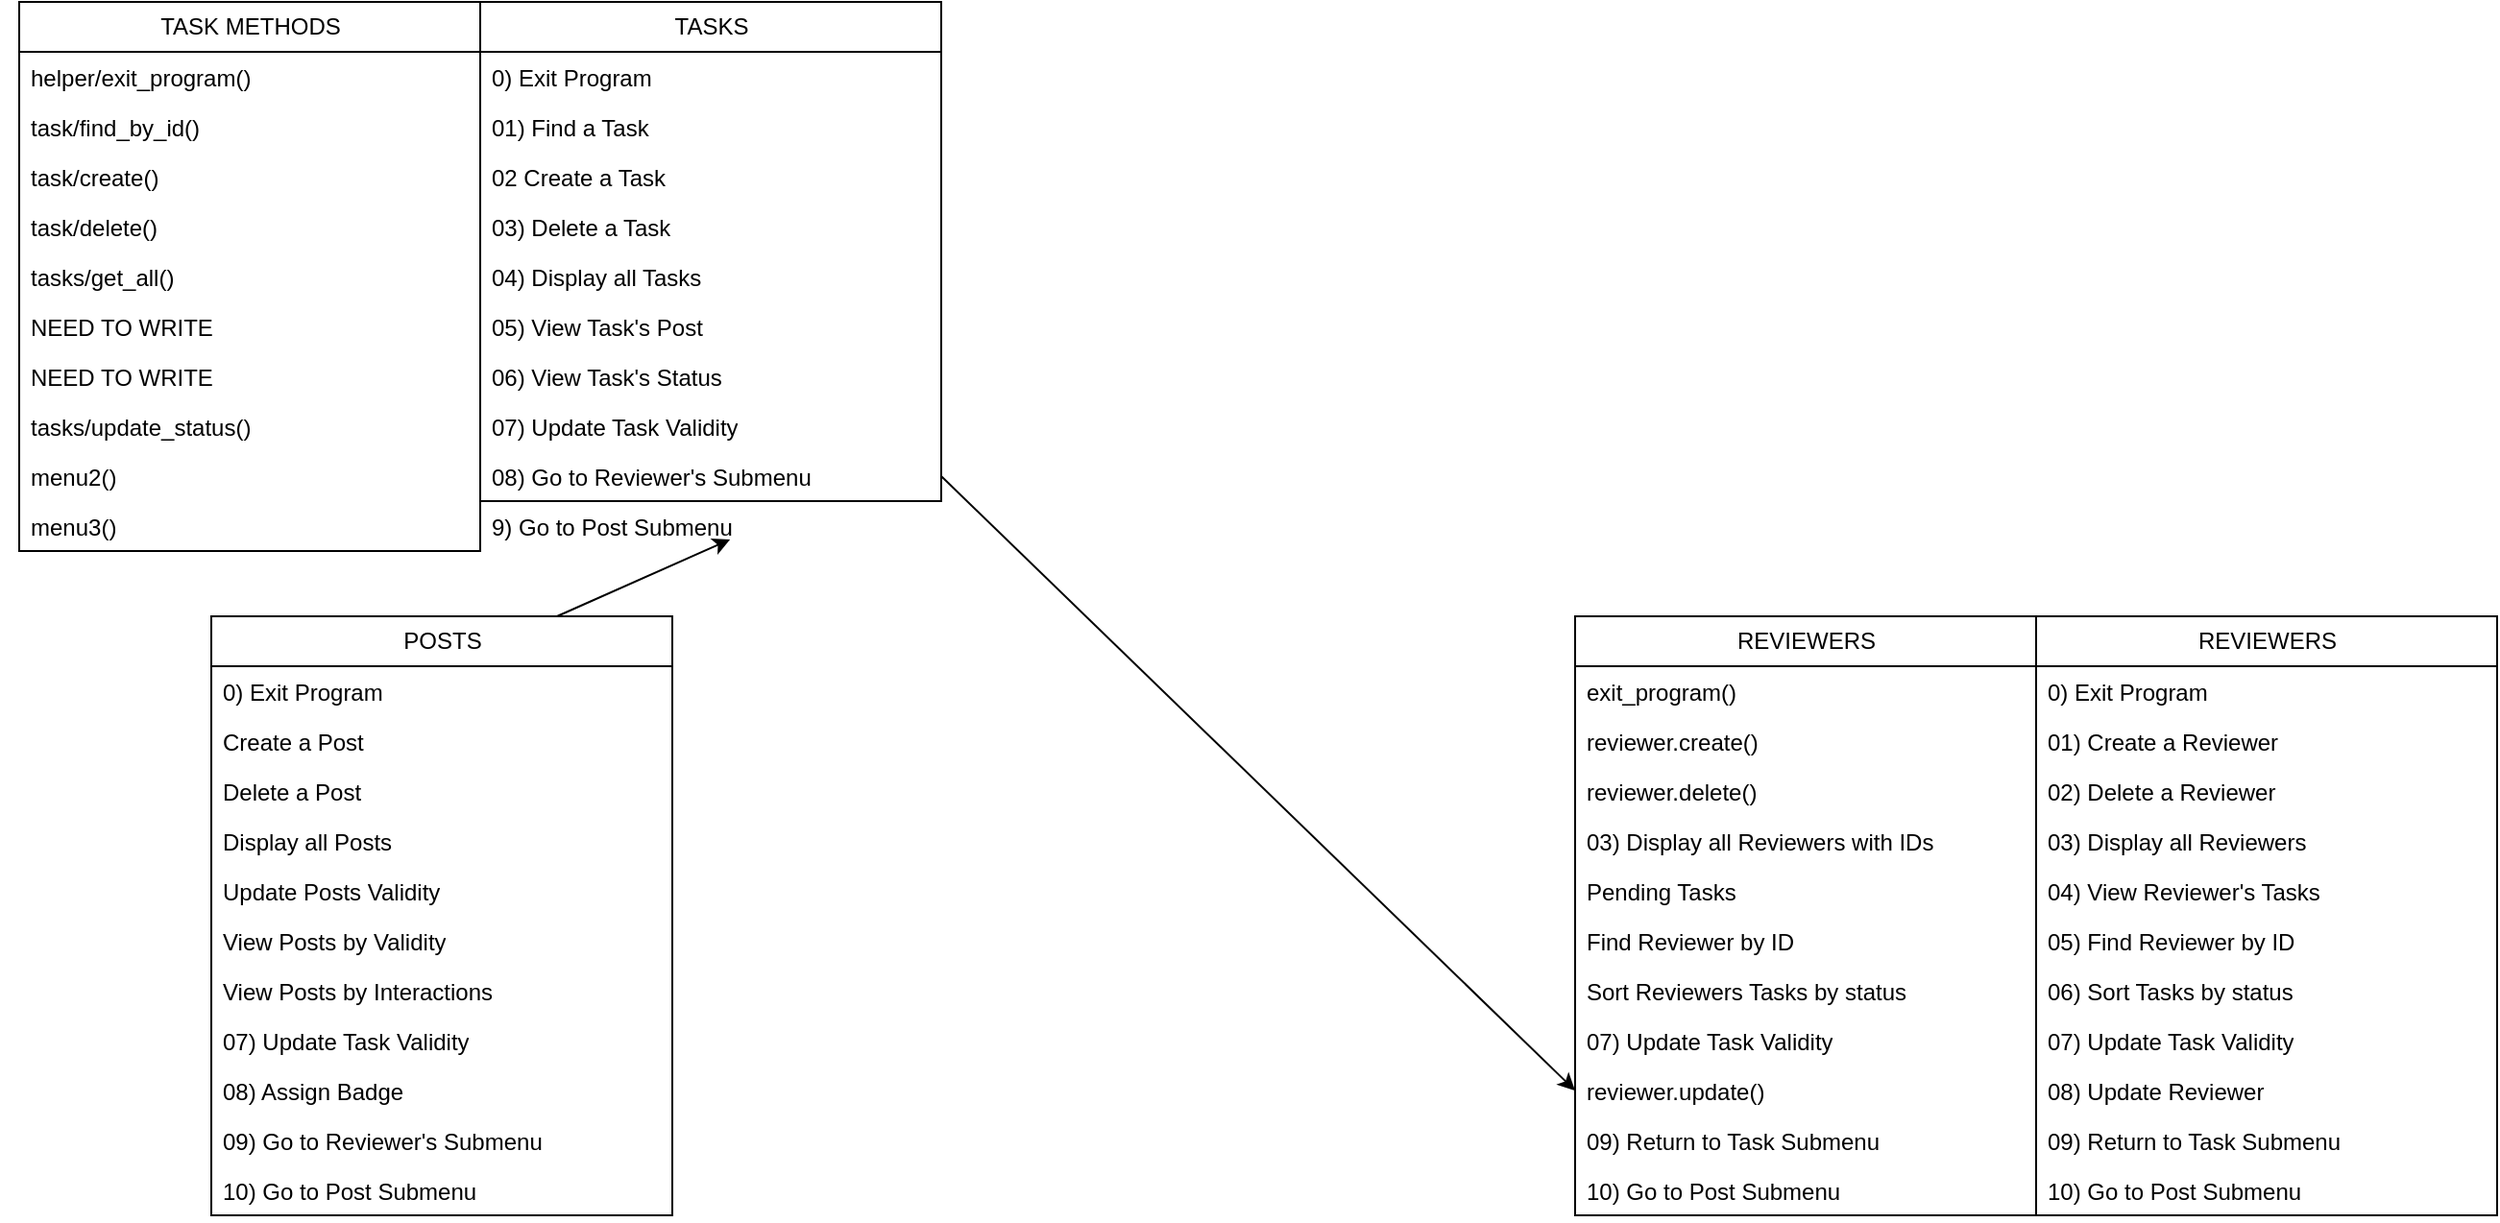 <mxfile>
    <diagram id="dCoHHdIn2IzMVLee5oRb" name="v1">
        <mxGraphModel dx="1571" dy="2001" grid="1" gridSize="10" guides="1" tooltips="1" connect="1" arrows="1" fold="1" page="1" pageScale="1" pageWidth="850" pageHeight="1100" math="0" shadow="0">
            <root>
                <mxCell id="0"/>
                <mxCell id="1" parent="0"/>
                <mxCell id="71" value="REVIEWERS" style="swimlane;fontStyle=0;childLayout=stackLayout;horizontal=1;startSize=26;fillColor=none;horizontalStack=0;resizeParent=1;resizeParentMax=0;resizeLast=0;collapsible=1;marginBottom=0;html=1;movable=1;resizable=1;rotatable=1;deletable=1;editable=1;connectable=1;" parent="1" vertex="1">
                    <mxGeometry x="200" y="-610" width="240" height="312" as="geometry"/>
                </mxCell>
                <mxCell id="72" value="exit_program()" style="text;strokeColor=none;fillColor=none;align=left;verticalAlign=top;spacingLeft=4;spacingRight=4;overflow=hidden;rotatable=0;points=[[0,0.5],[1,0.5]];portConstraint=eastwest;whiteSpace=wrap;html=1;" parent="71" vertex="1">
                    <mxGeometry y="26" width="240" height="26" as="geometry"/>
                </mxCell>
                <mxCell id="73" value="reviewer.create()" style="text;strokeColor=none;fillColor=none;align=left;verticalAlign=top;spacingLeft=4;spacingRight=4;overflow=hidden;rotatable=0;points=[[0,0.5],[1,0.5]];portConstraint=eastwest;whiteSpace=wrap;html=1;" parent="71" vertex="1">
                    <mxGeometry y="52" width="240" height="26" as="geometry"/>
                </mxCell>
                <mxCell id="74" value="reviewer.delete()" style="text;strokeColor=none;fillColor=none;align=left;verticalAlign=top;spacingLeft=4;spacingRight=4;overflow=hidden;rotatable=0;points=[[0,0.5],[1,0.5]];portConstraint=eastwest;whiteSpace=wrap;html=1;" parent="71" vertex="1">
                    <mxGeometry y="78" width="240" height="26" as="geometry"/>
                </mxCell>
                <mxCell id="75" value="03) Display all Reviewers with IDs" style="text;strokeColor=none;fillColor=none;align=left;verticalAlign=top;spacingLeft=4;spacingRight=4;overflow=hidden;rotatable=0;points=[[0,0.5],[1,0.5]];portConstraint=eastwest;whiteSpace=wrap;html=1;" parent="71" vertex="1">
                    <mxGeometry y="104" width="240" height="26" as="geometry"/>
                </mxCell>
                <mxCell id="76" value="Pending Tasks" style="text;strokeColor=none;fillColor=none;align=left;verticalAlign=top;spacingLeft=4;spacingRight=4;overflow=hidden;rotatable=0;points=[[0,0.5],[1,0.5]];portConstraint=eastwest;whiteSpace=wrap;html=1;" parent="71" vertex="1">
                    <mxGeometry y="130" width="240" height="26" as="geometry"/>
                </mxCell>
                <mxCell id="78" value="Find Reviewer by ID" style="text;strokeColor=none;fillColor=none;align=left;verticalAlign=top;spacingLeft=4;spacingRight=4;overflow=hidden;rotatable=0;points=[[0,0.5],[1,0.5]];portConstraint=eastwest;whiteSpace=wrap;html=1;" parent="71" vertex="1">
                    <mxGeometry y="156" width="240" height="26" as="geometry"/>
                </mxCell>
                <mxCell id="87" value="Sort Reviewers Tasks by status" style="text;strokeColor=none;fillColor=none;align=left;verticalAlign=top;spacingLeft=4;spacingRight=4;overflow=hidden;rotatable=0;points=[[0,0.5],[1,0.5]];portConstraint=eastwest;whiteSpace=wrap;html=1;" parent="71" vertex="1">
                    <mxGeometry y="182" width="240" height="26" as="geometry"/>
                </mxCell>
                <mxCell id="79" value="07) Update Task Validity" style="text;strokeColor=none;fillColor=none;align=left;verticalAlign=top;spacingLeft=4;spacingRight=4;overflow=hidden;rotatable=0;points=[[0,0.5],[1,0.5]];portConstraint=eastwest;whiteSpace=wrap;html=1;" parent="71" vertex="1">
                    <mxGeometry y="208" width="240" height="26" as="geometry"/>
                </mxCell>
                <mxCell id="86" value="reviewer.update()" style="text;strokeColor=none;fillColor=none;align=left;verticalAlign=top;spacingLeft=4;spacingRight=4;overflow=hidden;rotatable=0;points=[[0,0.5],[1,0.5]];portConstraint=eastwest;whiteSpace=wrap;html=1;" parent="71" vertex="1">
                    <mxGeometry y="234" width="240" height="26" as="geometry"/>
                </mxCell>
                <mxCell id="81" value="09) Return to Task Submenu" style="text;strokeColor=none;fillColor=none;align=left;verticalAlign=top;spacingLeft=4;spacingRight=4;overflow=hidden;rotatable=0;points=[[0,0.5],[1,0.5]];portConstraint=eastwest;whiteSpace=wrap;html=1;" parent="71" vertex="1">
                    <mxGeometry y="260" width="240" height="26" as="geometry"/>
                </mxCell>
                <mxCell id="82" value="10) Go to Post Submenu" style="text;strokeColor=none;fillColor=none;align=left;verticalAlign=top;spacingLeft=4;spacingRight=4;overflow=hidden;rotatable=0;points=[[0,0.5],[1,0.5]];portConstraint=eastwest;whiteSpace=wrap;html=1;" parent="71" vertex="1">
                    <mxGeometry y="286" width="240" height="26" as="geometry"/>
                </mxCell>
                <mxCell id="91" value="REVIEWERS" style="swimlane;fontStyle=0;childLayout=stackLayout;horizontal=1;startSize=26;fillColor=none;horizontalStack=0;resizeParent=1;resizeParentMax=0;resizeLast=0;collapsible=1;marginBottom=0;html=1;" parent="1" vertex="1">
                    <mxGeometry x="440" y="-610" width="240" height="312" as="geometry"/>
                </mxCell>
                <mxCell id="92" value="0) Exit Program&lt;br&gt;" style="text;strokeColor=none;fillColor=none;align=left;verticalAlign=top;spacingLeft=4;spacingRight=4;overflow=hidden;rotatable=0;points=[[0,0.5],[1,0.5]];portConstraint=eastwest;whiteSpace=wrap;html=1;" parent="91" vertex="1">
                    <mxGeometry y="26" width="240" height="26" as="geometry"/>
                </mxCell>
                <mxCell id="93" value="01) Create a Reviewer" style="text;strokeColor=none;fillColor=none;align=left;verticalAlign=top;spacingLeft=4;spacingRight=4;overflow=hidden;rotatable=0;points=[[0,0.5],[1,0.5]];portConstraint=eastwest;whiteSpace=wrap;html=1;" parent="91" vertex="1">
                    <mxGeometry y="52" width="240" height="26" as="geometry"/>
                </mxCell>
                <mxCell id="94" value="02) Delete a Reviewer" style="text;strokeColor=none;fillColor=none;align=left;verticalAlign=top;spacingLeft=4;spacingRight=4;overflow=hidden;rotatable=0;points=[[0,0.5],[1,0.5]];portConstraint=eastwest;whiteSpace=wrap;html=1;" parent="91" vertex="1">
                    <mxGeometry y="78" width="240" height="26" as="geometry"/>
                </mxCell>
                <mxCell id="95" value="03) Display all Reviewers" style="text;strokeColor=none;fillColor=none;align=left;verticalAlign=top;spacingLeft=4;spacingRight=4;overflow=hidden;rotatable=0;points=[[0,0.5],[1,0.5]];portConstraint=eastwest;whiteSpace=wrap;html=1;" parent="91" vertex="1">
                    <mxGeometry y="104" width="240" height="26" as="geometry"/>
                </mxCell>
                <mxCell id="96" value="04) View Reviewer's Tasks" style="text;strokeColor=none;fillColor=none;align=left;verticalAlign=top;spacingLeft=4;spacingRight=4;overflow=hidden;rotatable=0;points=[[0,0.5],[1,0.5]];portConstraint=eastwest;whiteSpace=wrap;html=1;" parent="91" vertex="1">
                    <mxGeometry y="130" width="240" height="26" as="geometry"/>
                </mxCell>
                <mxCell id="97" value="05) Find Reviewer by ID" style="text;strokeColor=none;fillColor=none;align=left;verticalAlign=top;spacingLeft=4;spacingRight=4;overflow=hidden;rotatable=0;points=[[0,0.5],[1,0.5]];portConstraint=eastwest;whiteSpace=wrap;html=1;" parent="91" vertex="1">
                    <mxGeometry y="156" width="240" height="26" as="geometry"/>
                </mxCell>
                <mxCell id="98" value="06) Sort Tasks by status" style="text;strokeColor=none;fillColor=none;align=left;verticalAlign=top;spacingLeft=4;spacingRight=4;overflow=hidden;rotatable=0;points=[[0,0.5],[1,0.5]];portConstraint=eastwest;whiteSpace=wrap;html=1;" parent="91" vertex="1">
                    <mxGeometry y="182" width="240" height="26" as="geometry"/>
                </mxCell>
                <mxCell id="99" value="07) Update Task Validity" style="text;strokeColor=none;fillColor=none;align=left;verticalAlign=top;spacingLeft=4;spacingRight=4;overflow=hidden;rotatable=0;points=[[0,0.5],[1,0.5]];portConstraint=eastwest;whiteSpace=wrap;html=1;" parent="91" vertex="1">
                    <mxGeometry y="208" width="240" height="26" as="geometry"/>
                </mxCell>
                <mxCell id="100" value="08) Update Reviewer" style="text;strokeColor=none;fillColor=none;align=left;verticalAlign=top;spacingLeft=4;spacingRight=4;overflow=hidden;rotatable=0;points=[[0,0.5],[1,0.5]];portConstraint=eastwest;whiteSpace=wrap;html=1;" parent="91" vertex="1">
                    <mxGeometry y="234" width="240" height="26" as="geometry"/>
                </mxCell>
                <mxCell id="101" value="09) Return to Task Submenu" style="text;strokeColor=none;fillColor=none;align=left;verticalAlign=top;spacingLeft=4;spacingRight=4;overflow=hidden;rotatable=0;points=[[0,0.5],[1,0.5]];portConstraint=eastwest;whiteSpace=wrap;html=1;" parent="91" vertex="1">
                    <mxGeometry y="260" width="240" height="26" as="geometry"/>
                </mxCell>
                <mxCell id="102" value="10) Go to Post Submenu" style="text;strokeColor=none;fillColor=none;align=left;verticalAlign=top;spacingLeft=4;spacingRight=4;overflow=hidden;rotatable=0;points=[[0,0.5],[1,0.5]];portConstraint=eastwest;whiteSpace=wrap;html=1;" parent="91" vertex="1">
                    <mxGeometry y="286" width="240" height="26" as="geometry"/>
                </mxCell>
                <mxCell id="104" value="" style="edgeStyle=none;html=1;exitX=1;exitY=0.5;exitDx=0;exitDy=0;entryX=0;entryY=0.5;entryDx=0;entryDy=0;" parent="1" source="21" target="86" edge="1">
                    <mxGeometry relative="1" as="geometry">
                        <mxPoint x="100" y="-190" as="targetPoint"/>
                    </mxGeometry>
                </mxCell>
                <mxCell id="83" value="" style="group;movable=0;resizable=0;rotatable=0;deletable=0;editable=0;connectable=0;" parent="1" vertex="1" connectable="0">
                    <mxGeometry x="-620" y="-810" width="480" height="512" as="geometry"/>
                </mxCell>
                <mxCell id="106" value="" style="group" parent="83" vertex="1" connectable="0">
                    <mxGeometry x="10" y="-120" width="480" height="286" as="geometry"/>
                </mxCell>
                <mxCell id="3" value="TASKS" style="swimlane;fontStyle=0;childLayout=stackLayout;horizontal=1;startSize=26;fillColor=none;horizontalStack=0;resizeParent=1;resizeParentMax=0;resizeLast=0;collapsible=1;marginBottom=0;html=1;" parent="106" vertex="1">
                    <mxGeometry x="240" width="240" height="260" as="geometry"/>
                </mxCell>
                <mxCell id="4" value="0) Exit Program&lt;br&gt;" style="text;strokeColor=none;fillColor=none;align=left;verticalAlign=top;spacingLeft=4;spacingRight=4;overflow=hidden;rotatable=0;points=[[0,0.5],[1,0.5]];portConstraint=eastwest;whiteSpace=wrap;html=1;" parent="3" vertex="1">
                    <mxGeometry y="26" width="240" height="26" as="geometry"/>
                </mxCell>
                <mxCell id="84" value="01) Find a Task" style="text;strokeColor=none;fillColor=none;align=left;verticalAlign=top;spacingLeft=4;spacingRight=4;overflow=hidden;rotatable=0;points=[[0,0.5],[1,0.5]];portConstraint=eastwest;whiteSpace=wrap;html=1;" parent="3" vertex="1">
                    <mxGeometry y="52" width="240" height="26" as="geometry"/>
                </mxCell>
                <mxCell id="5" value="02 Create a Task" style="text;strokeColor=none;fillColor=none;align=left;verticalAlign=top;spacingLeft=4;spacingRight=4;overflow=hidden;rotatable=0;points=[[0,0.5],[1,0.5]];portConstraint=eastwest;whiteSpace=wrap;html=1;" parent="3" vertex="1">
                    <mxGeometry y="78" width="240" height="26" as="geometry"/>
                </mxCell>
                <mxCell id="6" value="03) Delete a Task" style="text;strokeColor=none;fillColor=none;align=left;verticalAlign=top;spacingLeft=4;spacingRight=4;overflow=hidden;rotatable=0;points=[[0,0.5],[1,0.5]];portConstraint=eastwest;whiteSpace=wrap;html=1;" parent="3" vertex="1">
                    <mxGeometry y="104" width="240" height="26" as="geometry"/>
                </mxCell>
                <mxCell id="7" value="04) Display all Tasks" style="text;strokeColor=none;fillColor=none;align=left;verticalAlign=top;spacingLeft=4;spacingRight=4;overflow=hidden;rotatable=0;points=[[0,0.5],[1,0.5]];portConstraint=eastwest;whiteSpace=wrap;html=1;" parent="3" vertex="1">
                    <mxGeometry y="130" width="240" height="26" as="geometry"/>
                </mxCell>
                <mxCell id="8" value="05) View Task's Post" style="text;strokeColor=none;fillColor=none;align=left;verticalAlign=top;spacingLeft=4;spacingRight=4;overflow=hidden;rotatable=0;points=[[0,0.5],[1,0.5]];portConstraint=eastwest;whiteSpace=wrap;html=1;" parent="3" vertex="1">
                    <mxGeometry y="156" width="240" height="26" as="geometry"/>
                </mxCell>
                <mxCell id="16" value="06) View Task's Status" style="text;strokeColor=none;fillColor=none;align=left;verticalAlign=top;spacingLeft=4;spacingRight=4;overflow=hidden;rotatable=0;points=[[0,0.5],[1,0.5]];portConstraint=eastwest;whiteSpace=wrap;html=1;" parent="3" vertex="1">
                    <mxGeometry y="182" width="240" height="26" as="geometry"/>
                </mxCell>
                <mxCell id="17" value="07) Update Task Validity" style="text;strokeColor=none;fillColor=none;align=left;verticalAlign=top;spacingLeft=4;spacingRight=4;overflow=hidden;rotatable=0;points=[[0,0.5],[1,0.5]];portConstraint=eastwest;whiteSpace=wrap;html=1;" parent="3" vertex="1">
                    <mxGeometry y="208" width="240" height="26" as="geometry"/>
                </mxCell>
                <mxCell id="21" value="08) Go to Reviewer's Submenu" style="text;strokeColor=none;fillColor=none;align=left;verticalAlign=top;spacingLeft=4;spacingRight=4;overflow=hidden;rotatable=0;points=[[0,0.5],[1,0.5]];portConstraint=eastwest;whiteSpace=wrap;html=1;" parent="3" vertex="1">
                    <mxGeometry y="234" width="240" height="26" as="geometry"/>
                </mxCell>
                <mxCell id="47" value="TASK METHODS" style="swimlane;fontStyle=0;childLayout=stackLayout;horizontal=1;startSize=26;fillColor=none;horizontalStack=0;resizeParent=1;resizeParentMax=0;resizeLast=0;collapsible=1;marginBottom=0;html=1;" parent="106" vertex="1">
                    <mxGeometry width="240" height="286" as="geometry"/>
                </mxCell>
                <mxCell id="85" value="helper/exit_program()&lt;span style=&quot;white-space: pre;&quot;&gt;&#9;&lt;/span&gt;" style="text;strokeColor=none;fillColor=none;align=left;verticalAlign=top;spacingLeft=4;spacingRight=4;overflow=hidden;rotatable=0;points=[[0,0.5],[1,0.5]];portConstraint=eastwest;whiteSpace=wrap;html=1;" parent="47" vertex="1">
                    <mxGeometry y="26" width="240" height="26" as="geometry"/>
                </mxCell>
                <mxCell id="48" value="task/find_by_id()&lt;span style=&quot;white-space: pre;&quot;&gt;&#9;&lt;/span&gt;" style="text;strokeColor=none;fillColor=none;align=left;verticalAlign=top;spacingLeft=4;spacingRight=4;overflow=hidden;rotatable=0;points=[[0,0.5],[1,0.5]];portConstraint=eastwest;whiteSpace=wrap;html=1;" parent="47" vertex="1">
                    <mxGeometry y="52" width="240" height="26" as="geometry"/>
                </mxCell>
                <mxCell id="49" value="task/create()" style="text;strokeColor=none;fillColor=none;align=left;verticalAlign=top;spacingLeft=4;spacingRight=4;overflow=hidden;rotatable=0;points=[[0,0.5],[1,0.5]];portConstraint=eastwest;whiteSpace=wrap;html=1;" parent="47" vertex="1">
                    <mxGeometry y="78" width="240" height="26" as="geometry"/>
                </mxCell>
                <mxCell id="50" value="task/delete()" style="text;strokeColor=none;fillColor=none;align=left;verticalAlign=top;spacingLeft=4;spacingRight=4;overflow=hidden;rotatable=0;points=[[0,0.5],[1,0.5]];portConstraint=eastwest;whiteSpace=wrap;html=1;" parent="47" vertex="1">
                    <mxGeometry y="104" width="240" height="26" as="geometry"/>
                </mxCell>
                <mxCell id="51" value="tasks/get_all()" style="text;strokeColor=none;fillColor=none;align=left;verticalAlign=top;spacingLeft=4;spacingRight=4;overflow=hidden;rotatable=0;points=[[0,0.5],[1,0.5]];portConstraint=eastwest;whiteSpace=wrap;html=1;" parent="47" vertex="1">
                    <mxGeometry y="130" width="240" height="26" as="geometry"/>
                </mxCell>
                <mxCell id="52" value="NEED TO WRITE" style="text;strokeColor=none;fillColor=none;align=left;verticalAlign=top;spacingLeft=4;spacingRight=4;overflow=hidden;rotatable=0;points=[[0,0.5],[1,0.5]];portConstraint=eastwest;whiteSpace=wrap;html=1;" parent="47" vertex="1">
                    <mxGeometry y="156" width="240" height="26" as="geometry"/>
                </mxCell>
                <mxCell id="54" value="NEED TO WRITE" style="text;strokeColor=none;fillColor=none;align=left;verticalAlign=top;spacingLeft=4;spacingRight=4;overflow=hidden;rotatable=0;points=[[0,0.5],[1,0.5]];portConstraint=eastwest;whiteSpace=wrap;html=1;" parent="47" vertex="1">
                    <mxGeometry y="182" width="240" height="26" as="geometry"/>
                </mxCell>
                <mxCell id="55" value="tasks/update_status()" style="text;strokeColor=none;fillColor=none;align=left;verticalAlign=top;spacingLeft=4;spacingRight=4;overflow=hidden;rotatable=0;points=[[0,0.5],[1,0.5]];portConstraint=eastwest;whiteSpace=wrap;html=1;" parent="47" vertex="1">
                    <mxGeometry y="208" width="240" height="26" as="geometry"/>
                </mxCell>
                <mxCell id="57" value="menu2()" style="text;strokeColor=none;fillColor=none;align=left;verticalAlign=top;spacingLeft=4;spacingRight=4;overflow=hidden;rotatable=0;points=[[0,0.5],[1,0.5]];portConstraint=eastwest;whiteSpace=wrap;html=1;" parent="47" vertex="1">
                    <mxGeometry y="234" width="240" height="26" as="geometry"/>
                </mxCell>
                <mxCell id="58" value="menu3()" style="text;strokeColor=none;fillColor=none;align=left;verticalAlign=top;spacingLeft=4;spacingRight=4;overflow=hidden;rotatable=0;points=[[0,0.5],[1,0.5]];portConstraint=eastwest;whiteSpace=wrap;html=1;" parent="47" vertex="1">
                    <mxGeometry y="260" width="240" height="26" as="geometry"/>
                </mxCell>
                <mxCell id="33" value="9) Go to Post Submenu" style="text;strokeColor=none;fillColor=none;align=left;verticalAlign=top;spacingLeft=4;spacingRight=4;overflow=hidden;rotatable=0;points=[[0,0.5],[1,0.5]];portConstraint=eastwest;whiteSpace=wrap;html=1;" parent="106" vertex="1">
                    <mxGeometry x="240" y="260" width="240" height="26" as="geometry"/>
                </mxCell>
                <mxCell id="59" value="POSTS" style="swimlane;fontStyle=0;childLayout=stackLayout;horizontal=1;startSize=26;fillColor=none;horizontalStack=0;resizeParent=1;resizeParentMax=0;resizeLast=0;collapsible=1;marginBottom=0;html=1;movable=0;resizable=0;rotatable=0;deletable=0;editable=0;connectable=0;" parent="83" vertex="1">
                    <mxGeometry x="110" y="200" width="240" height="312" as="geometry"/>
                </mxCell>
                <mxCell id="60" value="0) Exit Program&lt;br&gt;" style="text;strokeColor=none;fillColor=none;align=left;verticalAlign=top;spacingLeft=4;spacingRight=4;overflow=hidden;rotatable=0;points=[[0,0.5],[1,0.5]];portConstraint=eastwest;whiteSpace=wrap;html=1;" parent="59" vertex="1">
                    <mxGeometry y="26" width="240" height="26" as="geometry"/>
                </mxCell>
                <mxCell id="61" value="Create a Post&lt;span style=&quot;white-space: pre;&quot;&gt;&#9;&lt;/span&gt;" style="text;strokeColor=none;fillColor=none;align=left;verticalAlign=top;spacingLeft=4;spacingRight=4;overflow=hidden;rotatable=0;points=[[0,0.5],[1,0.5]];portConstraint=eastwest;whiteSpace=wrap;html=1;" parent="59" vertex="1">
                    <mxGeometry y="52" width="240" height="26" as="geometry"/>
                </mxCell>
                <mxCell id="62" value="Delete a Post" style="text;strokeColor=none;fillColor=none;align=left;verticalAlign=top;spacingLeft=4;spacingRight=4;overflow=hidden;rotatable=0;points=[[0,0.5],[1,0.5]];portConstraint=eastwest;whiteSpace=wrap;html=1;" parent="59" vertex="1">
                    <mxGeometry y="78" width="240" height="26" as="geometry"/>
                </mxCell>
                <mxCell id="63" value="Display all Posts" style="text;strokeColor=none;fillColor=none;align=left;verticalAlign=top;spacingLeft=4;spacingRight=4;overflow=hidden;rotatable=0;points=[[0,0.5],[1,0.5]];portConstraint=eastwest;whiteSpace=wrap;html=1;" parent="59" vertex="1">
                    <mxGeometry y="104" width="240" height="26" as="geometry"/>
                </mxCell>
                <mxCell id="64" value="Update Posts Validity" style="text;strokeColor=none;fillColor=none;align=left;verticalAlign=top;spacingLeft=4;spacingRight=4;overflow=hidden;rotatable=0;points=[[0,0.5],[1,0.5]];portConstraint=eastwest;whiteSpace=wrap;html=1;" parent="59" vertex="1">
                    <mxGeometry y="130" width="240" height="26" as="geometry"/>
                </mxCell>
                <mxCell id="65" value="View Posts by Validity" style="text;strokeColor=none;fillColor=none;align=left;verticalAlign=top;spacingLeft=4;spacingRight=4;overflow=hidden;rotatable=0;points=[[0,0.5],[1,0.5]];portConstraint=eastwest;whiteSpace=wrap;html=1;" parent="59" vertex="1">
                    <mxGeometry y="156" width="240" height="26" as="geometry"/>
                </mxCell>
                <mxCell id="66" value="View Posts by Interactions" style="text;strokeColor=none;fillColor=none;align=left;verticalAlign=top;spacingLeft=4;spacingRight=4;overflow=hidden;rotatable=0;points=[[0,0.5],[1,0.5]];portConstraint=eastwest;whiteSpace=wrap;html=1;" parent="59" vertex="1">
                    <mxGeometry y="182" width="240" height="26" as="geometry"/>
                </mxCell>
                <mxCell id="67" value="07) Update Task Validity" style="text;strokeColor=none;fillColor=none;align=left;verticalAlign=top;spacingLeft=4;spacingRight=4;overflow=hidden;rotatable=0;points=[[0,0.5],[1,0.5]];portConstraint=eastwest;whiteSpace=wrap;html=1;" parent="59" vertex="1">
                    <mxGeometry y="208" width="240" height="26" as="geometry"/>
                </mxCell>
                <mxCell id="68" value="08) Assign Badge" style="text;strokeColor=none;fillColor=none;align=left;verticalAlign=top;spacingLeft=4;spacingRight=4;overflow=hidden;rotatable=0;points=[[0,0.5],[1,0.5]];portConstraint=eastwest;whiteSpace=wrap;html=1;" parent="59" vertex="1">
                    <mxGeometry y="234" width="240" height="26" as="geometry"/>
                </mxCell>
                <mxCell id="69" value="09) Go to Reviewer's Submenu" style="text;strokeColor=none;fillColor=none;align=left;verticalAlign=top;spacingLeft=4;spacingRight=4;overflow=hidden;rotatable=0;points=[[0,0.5],[1,0.5]];portConstraint=eastwest;whiteSpace=wrap;html=1;" parent="59" vertex="1">
                    <mxGeometry y="260" width="240" height="26" as="geometry"/>
                </mxCell>
                <mxCell id="70" value="10) Go to Post Submenu" style="text;strokeColor=none;fillColor=none;align=left;verticalAlign=top;spacingLeft=4;spacingRight=4;overflow=hidden;rotatable=0;points=[[0,0.5],[1,0.5]];portConstraint=eastwest;whiteSpace=wrap;html=1;" parent="59" vertex="1">
                    <mxGeometry y="286" width="240" height="26" as="geometry"/>
                </mxCell>
                <mxCell id="105" style="edgeStyle=none;html=1;exitX=0.75;exitY=0;exitDx=0;exitDy=0;entryX=0.542;entryY=0.769;entryDx=0;entryDy=0;entryPerimeter=0;" parent="83" source="59" target="33" edge="1">
                    <mxGeometry relative="1" as="geometry"/>
                </mxCell>
            </root>
        </mxGraphModel>
    </diagram>
    <diagram id="bLuSX-qSg3azr8OsAlMV" name="v2">
        <mxGraphModel dx="1965" dy="2025" grid="1" gridSize="10" guides="1" tooltips="1" connect="1" arrows="1" fold="1" page="1" pageScale="1" pageWidth="827" pageHeight="1169" background="#004C99" math="0" shadow="0">
            <root>
                <mxCell id="0"/>
                <mxCell id="1" parent="0"/>
                <mxCell id="aPt9Pd0eixnxKjpvY2Bq-13" value="REVIEWERS" style="swimlane;fontStyle=0;childLayout=stackLayout;horizontal=1;startSize=26;fillColor=none;horizontalStack=0;resizeParent=1;resizeParentMax=0;resizeLast=0;collapsible=1;marginBottom=0;html=1;" vertex="1" parent="1">
                    <mxGeometry x="60" y="-1092" width="240" height="52" as="geometry"/>
                </mxCell>
                <mxCell id="aPt9Pd0eixnxKjpvY2Bq-26" value="" style="group;movable=0;resizable=0;rotatable=0;deletable=0;editable=0;connectable=0;" vertex="1" connectable="0" parent="1">
                    <mxGeometry x="-620" y="-810" width="1710" height="520" as="geometry"/>
                </mxCell>
                <mxCell id="aPt9Pd0eixnxKjpvY2Bq-27" value="" style="group" vertex="1" connectable="0" parent="aPt9Pd0eixnxKjpvY2Bq-26">
                    <mxGeometry x="760" y="60" width="950" height="440" as="geometry"/>
                </mxCell>
                <mxCell id="aPt9Pd0eixnxKjpvY2Bq-28" value="TASKS" style="swimlane;fontStyle=0;childLayout=stackLayout;horizontal=1;startSize=26;fillColor=none;horizontalStack=0;resizeParent=1;resizeParentMax=0;resizeLast=0;collapsible=1;marginBottom=0;html=1;" vertex="1" parent="aPt9Pd0eixnxKjpvY2Bq-27">
                    <mxGeometry x="360" y="-14.667" width="360" height="139.333" as="geometry"/>
                </mxCell>
                <mxCell id="aPt9Pd0eixnxKjpvY2Bq-30" value="01) Find a Task" style="text;strokeColor=none;fillColor=none;align=left;verticalAlign=top;spacingLeft=4;spacingRight=4;overflow=hidden;rotatable=0;points=[[0,0.5],[1,0.5]];portConstraint=eastwest;whiteSpace=wrap;html=1;" vertex="1" parent="aPt9Pd0eixnxKjpvY2Bq-28">
                    <mxGeometry y="26" width="360" height="37.778" as="geometry"/>
                </mxCell>
                <mxCell id="aPt9Pd0eixnxKjpvY2Bq-33" value="04) Display all Tasks" style="text;strokeColor=none;fillColor=none;align=left;verticalAlign=top;spacingLeft=4;spacingRight=4;overflow=hidden;rotatable=0;points=[[0,0.5],[1,0.5]];portConstraint=eastwest;whiteSpace=wrap;html=1;" vertex="1" parent="aPt9Pd0eixnxKjpvY2Bq-28">
                    <mxGeometry y="63.778" width="360" height="37.778" as="geometry"/>
                </mxCell>
                <mxCell id="aPt9Pd0eixnxKjpvY2Bq-31" value="02 Create a Task" style="text;strokeColor=none;fillColor=none;align=left;verticalAlign=top;spacingLeft=4;spacingRight=4;overflow=hidden;rotatable=0;points=[[0,0.5],[1,0.5]];portConstraint=eastwest;whiteSpace=wrap;html=1;" vertex="1" parent="aPt9Pd0eixnxKjpvY2Bq-28">
                    <mxGeometry y="101.556" width="360" height="37.778" as="geometry"/>
                </mxCell>
                <mxCell id="aPt9Pd0eixnxKjpvY2Bq-50" value="POSTS" style="swimlane;fontStyle=0;childLayout=stackLayout;horizontal=1;startSize=26;fillColor=none;horizontalStack=0;resizeParent=1;resizeParentMax=0;resizeLast=0;collapsible=1;marginBottom=0;html=1;movable=1;resizable=1;rotatable=1;deletable=1;editable=1;connectable=1;" vertex="1" parent="aPt9Pd0eixnxKjpvY2Bq-27">
                    <mxGeometry x="-147.789" y="122.222" width="303.158" height="89.556" as="geometry"/>
                </mxCell>
                <mxCell id="aPt9Pd0eixnxKjpvY2Bq-54" value="Display all Posts" style="text;strokeColor=none;fillColor=none;align=left;verticalAlign=top;spacingLeft=4;spacingRight=4;overflow=hidden;rotatable=0;points=[[0,0.5],[1,0.5]];portConstraint=eastwest;whiteSpace=wrap;html=1;" vertex="1" parent="aPt9Pd0eixnxKjpvY2Bq-50">
                    <mxGeometry y="26" width="303.158" height="31.778" as="geometry"/>
                </mxCell>
                <mxCell id="aPt9Pd0eixnxKjpvY2Bq-57" value="View Posts by Interactions" style="text;strokeColor=none;fillColor=none;align=left;verticalAlign=top;spacingLeft=4;spacingRight=4;overflow=hidden;rotatable=0;points=[[0,0.5],[1,0.5]];portConstraint=eastwest;whiteSpace=wrap;html=1;" vertex="1" parent="aPt9Pd0eixnxKjpvY2Bq-50">
                    <mxGeometry y="57.778" width="303.158" height="31.778" as="geometry"/>
                </mxCell>
                <mxCell id="aPt9Pd0eixnxKjpvY2Bq-53" value="Delete a Post" style="text;strokeColor=none;fillColor=none;align=left;verticalAlign=top;spacingLeft=4;spacingRight=4;overflow=hidden;rotatable=0;points=[[0,0.5],[1,0.5]];portConstraint=eastwest;whiteSpace=wrap;html=1;" vertex="1" parent="aPt9Pd0eixnxKjpvY2Bq-27">
                    <mxGeometry x="30.004" y="260.004" width="303.158" height="31.778" as="geometry"/>
                </mxCell>
                <mxCell id="aPt9Pd0eixnxKjpvY2Bq-32" value="03) Delete a Task" style="text;strokeColor=none;fillColor=none;align=left;verticalAlign=top;spacingLeft=4;spacingRight=4;overflow=hidden;rotatable=0;points=[[0,0.5],[1,0.5]];portConstraint=eastwest;whiteSpace=wrap;html=1;" vertex="1" parent="aPt9Pd0eixnxKjpvY2Bq-27">
                    <mxGeometry x="590" y="289.999" width="360" height="37.778" as="geometry"/>
                </mxCell>
                <mxCell id="aPt9Pd0eixnxKjpvY2Bq-34" value="05) View Task's Post" style="text;strokeColor=none;fillColor=none;align=left;verticalAlign=top;spacingLeft=4;spacingRight=4;overflow=hidden;rotatable=0;points=[[0,0.5],[1,0.5]];portConstraint=eastwest;whiteSpace=wrap;html=1;" vertex="1" parent="aPt9Pd0eixnxKjpvY2Bq-27">
                    <mxGeometry x="590" y="257.001" width="360" height="37.778" as="geometry"/>
                </mxCell>
                <mxCell id="aPt9Pd0eixnxKjpvY2Bq-35" value="06) View Task's Status" style="text;strokeColor=none;fillColor=none;align=left;verticalAlign=top;spacingLeft=4;spacingRight=4;overflow=hidden;rotatable=0;points=[[0,0.5],[1,0.5]];portConstraint=eastwest;whiteSpace=wrap;html=1;" vertex="1" parent="aPt9Pd0eixnxKjpvY2Bq-27">
                    <mxGeometry x="590" y="222.227" width="360" height="37.778" as="geometry"/>
                </mxCell>
                <mxCell id="aPt9Pd0eixnxKjpvY2Bq-59" value="08) Assign Badge" style="text;strokeColor=none;fillColor=none;align=left;verticalAlign=top;spacingLeft=4;spacingRight=4;overflow=hidden;rotatable=0;points=[[0,0.5],[1,0.5]];portConstraint=eastwest;whiteSpace=wrap;html=1;" vertex="1" parent="aPt9Pd0eixnxKjpvY2Bq-26">
                    <mxGeometry x="330.001" y="139.998" width="303.158" height="31.778" as="geometry"/>
                </mxCell>
                <mxCell id="aPt9Pd0eixnxKjpvY2Bq-51" value="0) Exit Program&lt;br&gt;" style="text;strokeColor=none;fillColor=none;align=left;verticalAlign=top;spacingLeft=4;spacingRight=4;overflow=hidden;rotatable=0;points=[[0,0.5],[1,0.5]];portConstraint=eastwest;whiteSpace=wrap;html=1;" vertex="1" parent="1">
                    <mxGeometry x="-250" y="-1046" width="240" height="26" as="geometry"/>
                </mxCell>
                <mxCell id="aPt9Pd0eixnxKjpvY2Bq-63" value="" style="rounded=0;html=1;fillColor=none;fontColor=#ffffff;strokeColor=#006EAF;fontFamily=Courier New;labelPosition=left;verticalLabelPosition=middle;align=right;verticalAlign=middle;" vertex="1" parent="1">
                    <mxGeometry x="-790" y="-1020" width="510" height="230" as="geometry"/>
                </mxCell>
                <mxCell id="aPt9Pd0eixnxKjpvY2Bq-64" value="Welcome Menu" style="text;strokeColor=none;fillColor=none;align=left;verticalAlign=top;spacingLeft=4;spacingRight=4;overflow=hidden;rotatable=0;points=[[0,0.5],[1,0.5]];portConstraint=eastwest;whiteSpace=wrap;html=1;" vertex="1" parent="1">
                    <mxGeometry x="-790" y="-1046" width="240" height="26" as="geometry"/>
                </mxCell>
                <mxCell id="aPt9Pd0eixnxKjpvY2Bq-65" value="Welcome text" style="text;strokeColor=none;align=center;fillColor=none;html=1;verticalAlign=middle;whiteSpace=wrap;rounded=0;fontFamily=Courier New;labelPosition=center;verticalLabelPosition=middle;" vertex="1" parent="1">
                    <mxGeometry x="-790" y="-990" width="170" height="30" as="geometry"/>
                </mxCell>
                <mxCell id="aPt9Pd0eixnxKjpvY2Bq-66" value="fake login (find reviewer by id)" style="text;strokeColor=none;align=center;fillColor=none;html=1;verticalAlign=middle;whiteSpace=wrap;rounded=0;fontFamily=Courier New;" vertex="1" parent="1">
                    <mxGeometry x="-790" y="-960" width="300" height="30" as="geometry"/>
                </mxCell>
                <mxCell id="aPt9Pd0eixnxKjpvY2Bq-67" value="&lt;div style=&quot;text-align: left;&quot;&gt;&lt;span style=&quot;background-color: initial;&quot;&gt;Work on tasks (tasks by reviewer)&lt;/span&gt;&lt;/div&gt;&lt;div style=&quot;text-align: left;&quot;&gt;&lt;br&gt;&lt;/div&gt;&lt;div style=&quot;text-align: left;&quot;&gt;&lt;span style=&quot;white-space: pre;&quot;&gt;&#9;&lt;/span&gt;start on whatever is next in list&lt;br&gt;&lt;/div&gt;&lt;div style=&quot;text-align: left;&quot;&gt;&lt;span style=&quot;background-color: initial;&quot;&gt;&lt;span style=&quot;white-space: pre;&quot;&gt;&#9;&lt;/span&gt;sort tasks by date, # of interactions&lt;/span&gt;&lt;/div&gt;" style="text;strokeColor=none;align=center;fillColor=none;html=1;verticalAlign=middle;whiteSpace=wrap;rounded=0;fontFamily=Courier New;" vertex="1" parent="1">
                    <mxGeometry x="-790" y="-720" width="410" height="80" as="geometry"/>
                </mxCell>
                <mxCell id="aPt9Pd0eixnxKjpvY2Bq-68" value="" style="rounded=0;html=1;fillColor=none;fontColor=#ffffff;strokeColor=#006EAF;fontFamily=Courier New;labelPosition=left;verticalLabelPosition=middle;align=right;verticalAlign=middle;" vertex="1" parent="1">
                    <mxGeometry x="-800" y="-740" width="510" height="230" as="geometry"/>
                </mxCell>
                <mxCell id="aPt9Pd0eixnxKjpvY2Bq-69" value="Reviewer logged in" style="text;strokeColor=none;fillColor=none;align=left;verticalAlign=top;spacingLeft=4;spacingRight=4;overflow=hidden;rotatable=0;points=[[0,0.5],[1,0.5]];portConstraint=eastwest;whiteSpace=wrap;html=1;" vertex="1" parent="1">
                    <mxGeometry x="-800" y="-766" width="240" height="26" as="geometry"/>
                </mxCell>
                <mxCell id="aPt9Pd0eixnxKjpvY2Bq-70" value="Manage Tasks -&amp;gt; sub menu" style="text;strokeColor=none;align=center;fillColor=none;html=1;verticalAlign=middle;whiteSpace=wrap;rounded=0;fontFamily=Courier New;" vertex="1" parent="1">
                    <mxGeometry x="-820" y="-650" width="300" height="30" as="geometry"/>
                </mxCell>
                <mxCell id="aPt9Pd0eixnxKjpvY2Bq-71" value="Manage All posts -&amp;gt; sub menu" style="text;strokeColor=none;align=center;fillColor=none;html=1;verticalAlign=middle;whiteSpace=wrap;rounded=0;fontFamily=Courier New;" vertex="1" parent="1">
                    <mxGeometry x="-800" y="-629" width="300" height="30" as="geometry"/>
                </mxCell>
                <mxCell id="aPt9Pd0eixnxKjpvY2Bq-72" value="Manage Reviewers -&amp;gt; sub menu" style="text;strokeColor=none;align=center;fillColor=none;html=1;verticalAlign=middle;whiteSpace=wrap;rounded=0;fontFamily=Courier New;" vertex="1" parent="1">
                    <mxGeometry x="-800" y="-610" width="300" height="30" as="geometry"/>
                </mxCell>
                <mxCell id="aPt9Pd0eixnxKjpvY2Bq-18" value="04) View Reviewer's Tasks" style="text;strokeColor=none;fillColor=none;align=left;verticalAlign=top;spacingLeft=4;spacingRight=4;overflow=hidden;rotatable=0;points=[[0,0.5],[1,0.5]];portConstraint=eastwest;whiteSpace=wrap;html=1;" vertex="1" parent="1">
                    <mxGeometry x="440" y="-990" width="240" height="26" as="geometry"/>
                </mxCell>
                <mxCell id="aPt9Pd0eixnxKjpvY2Bq-19" value="05) Find Reviewer by ID" style="text;strokeColor=none;fillColor=none;align=left;verticalAlign=top;spacingLeft=4;spacingRight=4;overflow=hidden;rotatable=0;points=[[0,0.5],[1,0.5]];portConstraint=eastwest;whiteSpace=wrap;html=1;" vertex="1" parent="1">
                    <mxGeometry x="210" y="-990" width="240" height="26" as="geometry"/>
                </mxCell>
                <mxCell id="aPt9Pd0eixnxKjpvY2Bq-15" value="01) Create a Reviewer" style="text;strokeColor=none;fillColor=none;align=left;verticalAlign=top;spacingLeft=4;spacingRight=4;overflow=hidden;rotatable=0;points=[[0,0.5],[1,0.5]];portConstraint=eastwest;whiteSpace=wrap;html=1;" vertex="1" parent="1">
                    <mxGeometry x="210" y="-918" width="240" height="26" as="geometry"/>
                </mxCell>
                <mxCell id="aPt9Pd0eixnxKjpvY2Bq-16" value="02) Delete a Reviewer" style="text;strokeColor=none;fillColor=none;align=left;verticalAlign=top;spacingLeft=4;spacingRight=4;overflow=hidden;rotatable=0;points=[[0,0.5],[1,0.5]];portConstraint=eastwest;whiteSpace=wrap;html=1;" vertex="1" parent="1">
                    <mxGeometry x="210" y="-876" width="240" height="26" as="geometry"/>
                </mxCell>
                <mxCell id="aPt9Pd0eixnxKjpvY2Bq-17" value="03) Display all Reviewers" style="text;strokeColor=none;fillColor=none;align=left;verticalAlign=top;spacingLeft=4;spacingRight=4;overflow=hidden;rotatable=0;points=[[0,0.5],[1,0.5]];portConstraint=eastwest;whiteSpace=wrap;html=1;" vertex="1" parent="1">
                    <mxGeometry x="210" y="-1016" width="240" height="26" as="geometry"/>
                </mxCell>
                <mxCell id="aPt9Pd0eixnxKjpvY2Bq-22" value="08) Update Reviewer" style="text;strokeColor=none;fillColor=none;align=left;verticalAlign=top;spacingLeft=4;spacingRight=4;overflow=hidden;rotatable=0;points=[[0,0.5],[1,0.5]];portConstraint=eastwest;whiteSpace=wrap;html=1;" vertex="1" parent="1">
                    <mxGeometry x="210" y="-899" width="240" height="26" as="geometry"/>
                </mxCell>
                <mxCell id="aPt9Pd0eixnxKjpvY2Bq-20" value="06) Sort Tasks by status" style="text;strokeColor=none;fillColor=none;align=left;verticalAlign=top;spacingLeft=4;spacingRight=4;overflow=hidden;rotatable=0;points=[[0,0.5],[1,0.5]];portConstraint=eastwest;whiteSpace=wrap;html=1;" vertex="1" parent="1">
                    <mxGeometry x="440" y="-960" width="240" height="26" as="geometry"/>
                </mxCell>
            </root>
        </mxGraphModel>
    </diagram>
</mxfile>